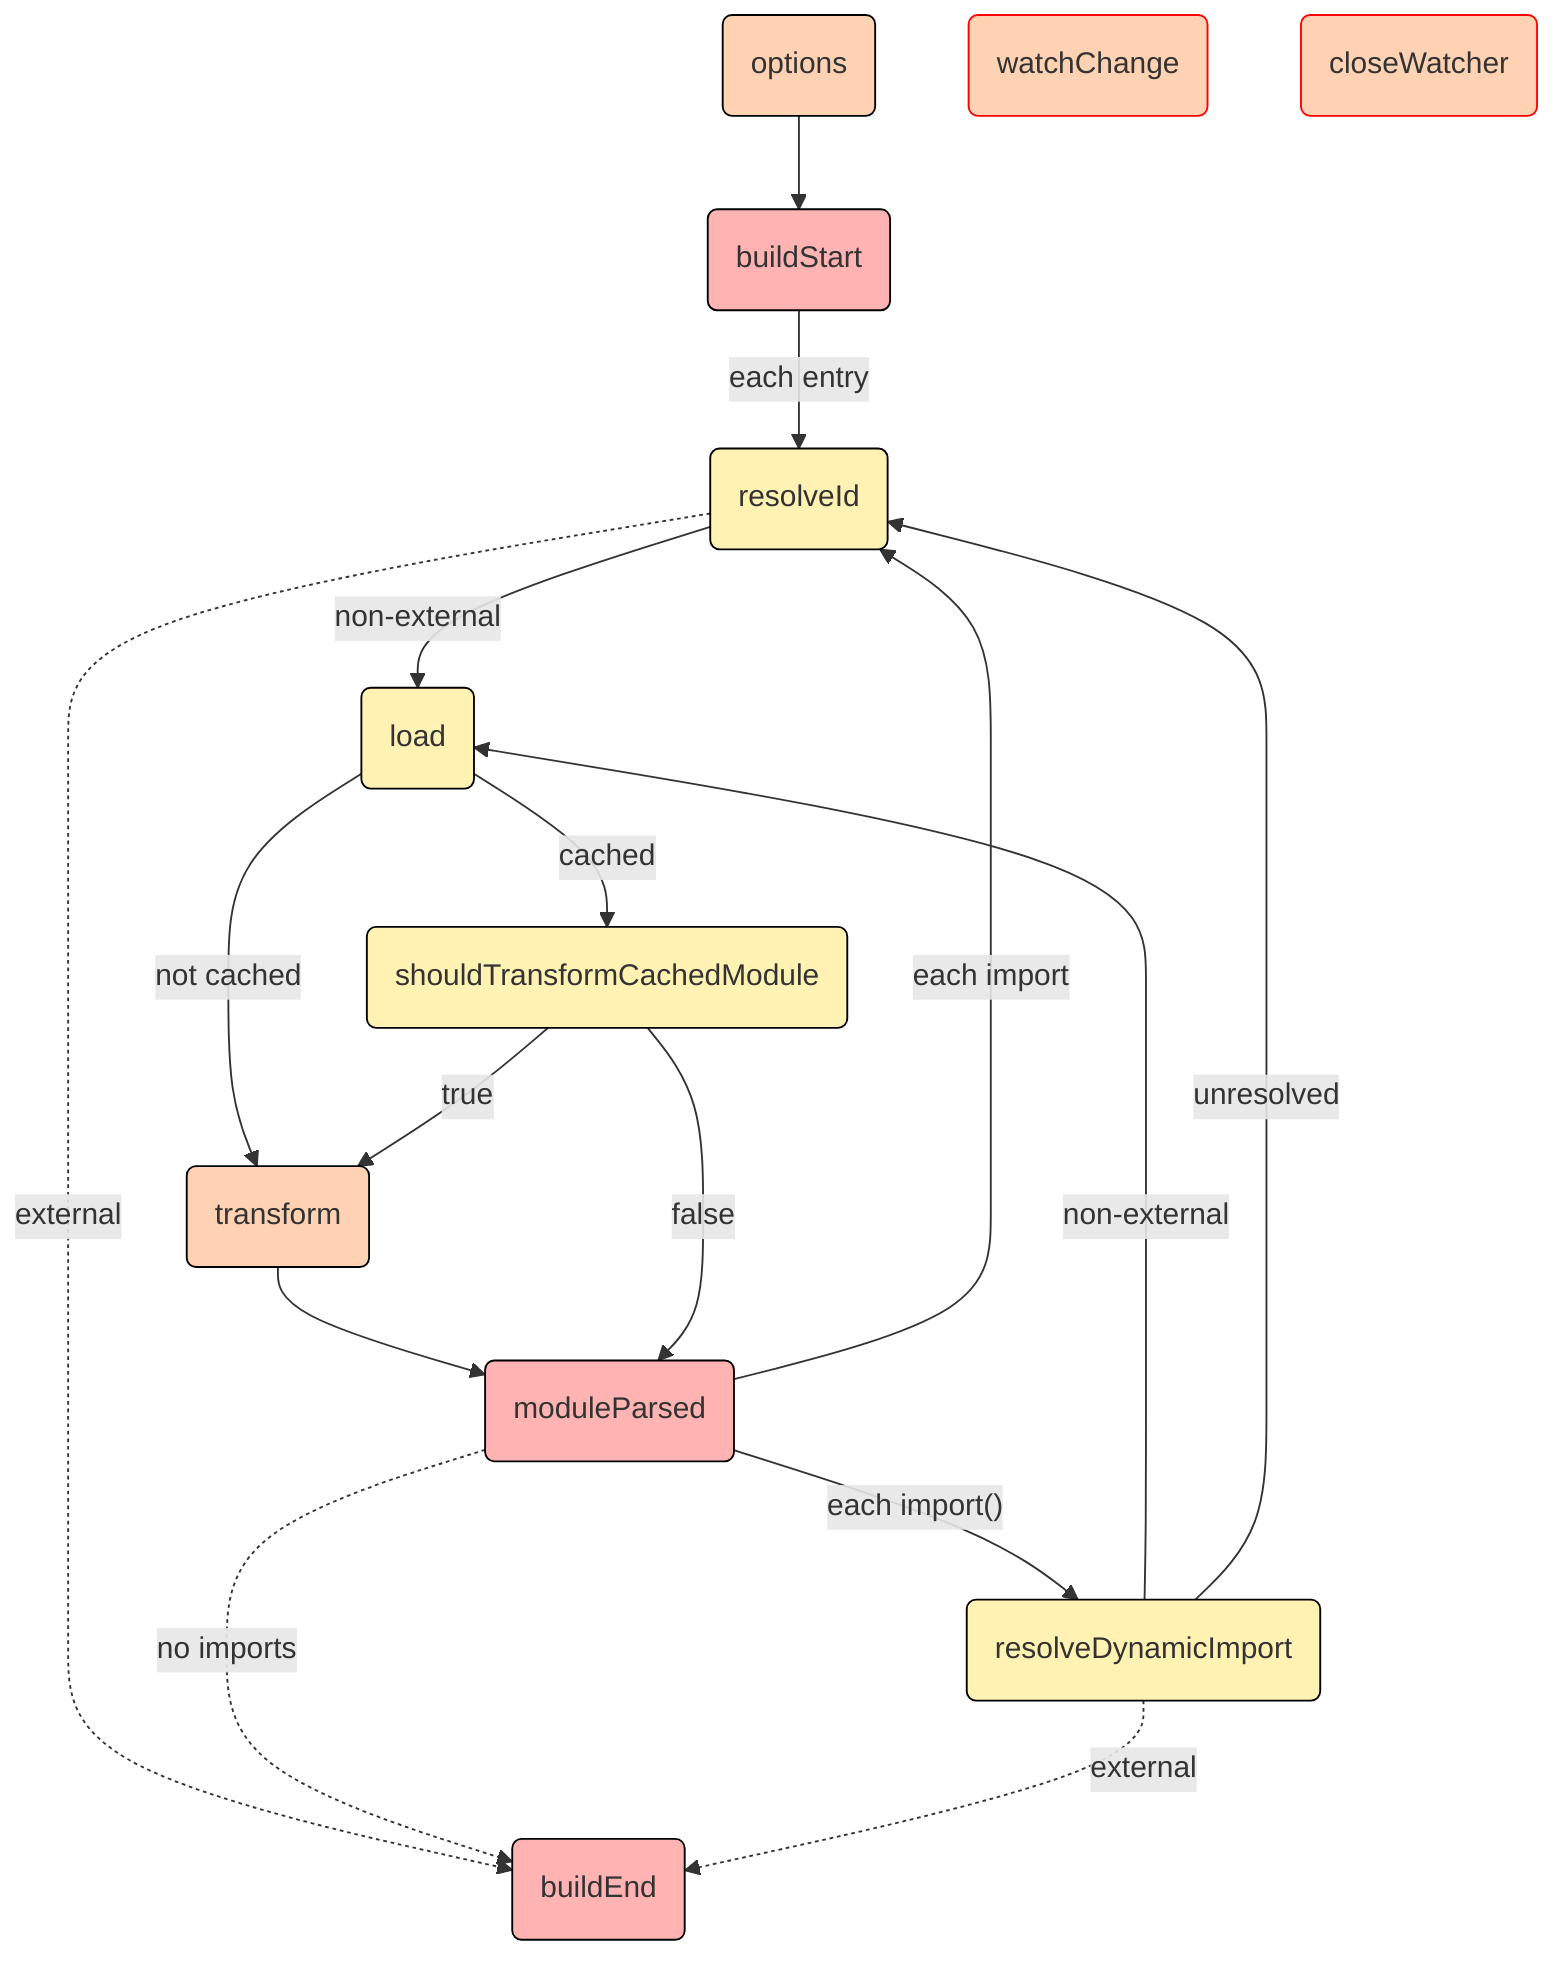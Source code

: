 flowchart TB
    classDef hook-parallel fill:#ffb3b3,stroke:#000;
    classDef hook-sequential fill:#ffd2b3,stroke:#000;
    classDef hook-first fill:#fff2b3,stroke:#000;
    classDef hook-sequential-sync fill:#ffd2b3,stroke:#f00;

	buildend("buildEnd"):::hook-parallel
	click buildend "/guide/en/#buildend" _parent

    buildstart("buildStart"):::hook-parallel
	click buildstart "/guide/en/#buildstart" _parent

	load("load"):::hook-first
	click load "/guide/en/#load" _parent

	moduleparsed("moduleParsed"):::hook-parallel
	click moduleparsed "/guide/en/#moduleparsed" _parent

	options("options"):::hook-sequential
	click options "/guide/en/#options" _parent

	resolvedynamicimport("resolveDynamicImport"):::hook-first
	click resolvedynamicimport "/guide/en/#resolvedynamicimport" _parent

	resolveid("resolveId"):::hook-first
	click resolveid "/guide/en/#resolveid" _parent

	shouldtransformcachedmodule("shouldTransformCachedModule"):::hook-first
	click shouldtransformcachedmodule "/guide/en/#shouldtransformcachedmodule" _parent

	transform("transform"):::hook-sequential
	click transform "/guide/en/#transform" _parent

	watchchange("watchChange"):::hook-sequential-sync
	click watchchange "/guide/en/#watchchange" _parent

    closewatcher("closeWatcher"):::hook-sequential-sync
	click closewatcher "/guide/en/#closewatcher" _parent

    options
    --> buildstart
    --> |each entry|resolveid
    .-> |external|buildend

    resolveid
    --> |non-external|load
    --> |not cached|transform
    --> moduleparsed
    .-> |no imports|buildend

    load
    --> |cached|shouldtransformcachedmodule
    --> |false|moduleparsed

    shouldtransformcachedmodule
    --> |true|transform

    moduleparsed
    --> |"each import()"|resolvedynamicimport
    --> |non-external|load

    moduleparsed
    --> |each import|resolveid

    resolvedynamicimport
    .-> |external|buildend

    resolvedynamicimport
    --> |unresolved|resolveid